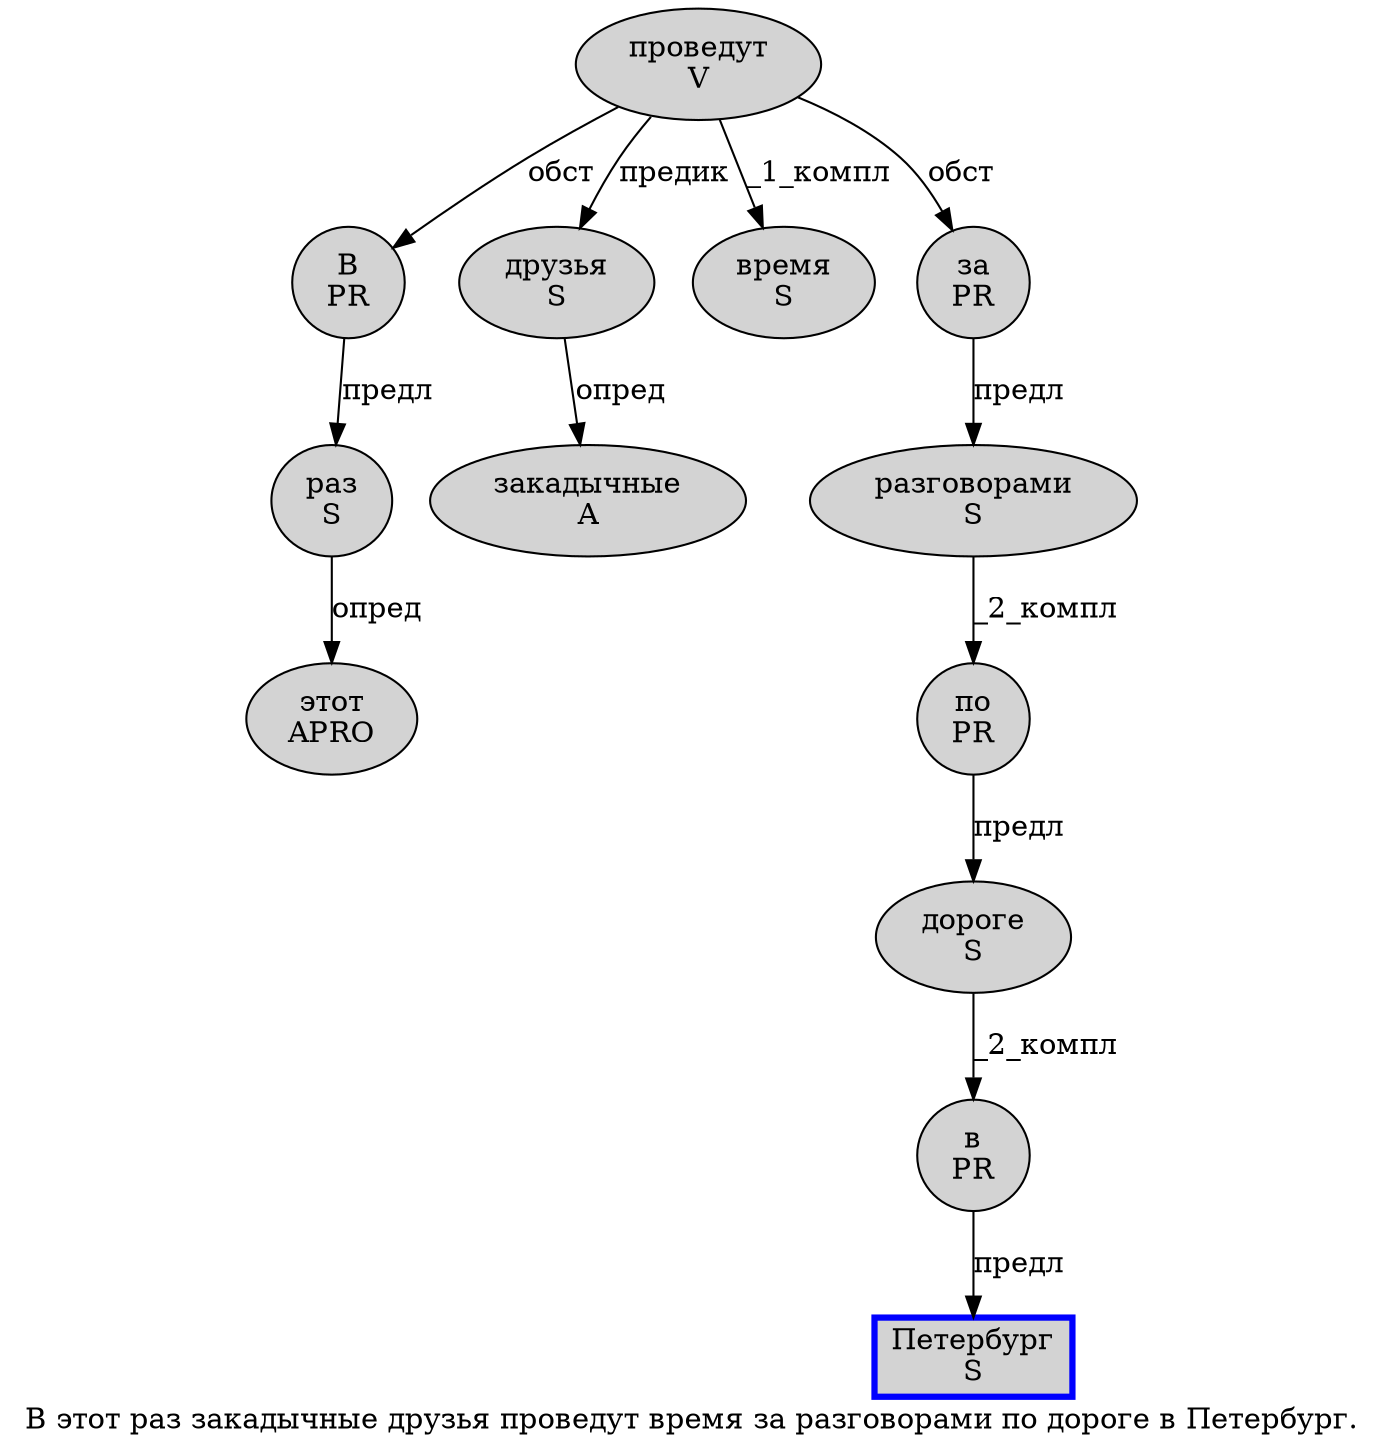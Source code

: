 digraph SENTENCE_1206 {
	graph [label="В этот раз закадычные друзья проведут время за разговорами по дороге в Петербург."]
	node [style=filled]
		0 [label="В
PR" color="" fillcolor=lightgray penwidth=1 shape=ellipse]
		1 [label="этот
APRO" color="" fillcolor=lightgray penwidth=1 shape=ellipse]
		2 [label="раз
S" color="" fillcolor=lightgray penwidth=1 shape=ellipse]
		3 [label="закадычные
A" color="" fillcolor=lightgray penwidth=1 shape=ellipse]
		4 [label="друзья
S" color="" fillcolor=lightgray penwidth=1 shape=ellipse]
		5 [label="проведут
V" color="" fillcolor=lightgray penwidth=1 shape=ellipse]
		6 [label="время
S" color="" fillcolor=lightgray penwidth=1 shape=ellipse]
		7 [label="за
PR" color="" fillcolor=lightgray penwidth=1 shape=ellipse]
		8 [label="разговорами
S" color="" fillcolor=lightgray penwidth=1 shape=ellipse]
		9 [label="по
PR" color="" fillcolor=lightgray penwidth=1 shape=ellipse]
		10 [label="дороге
S" color="" fillcolor=lightgray penwidth=1 shape=ellipse]
		11 [label="в
PR" color="" fillcolor=lightgray penwidth=1 shape=ellipse]
		12 [label="Петербург
S" color=blue fillcolor=lightgray penwidth=3 shape=box]
			7 -> 8 [label="предл"]
			8 -> 9 [label="_2_компл"]
			11 -> 12 [label="предл"]
			9 -> 10 [label="предл"]
			4 -> 3 [label="опред"]
			5 -> 0 [label="обст"]
			5 -> 4 [label="предик"]
			5 -> 6 [label="_1_компл"]
			5 -> 7 [label="обст"]
			2 -> 1 [label="опред"]
			0 -> 2 [label="предл"]
			10 -> 11 [label="_2_компл"]
}